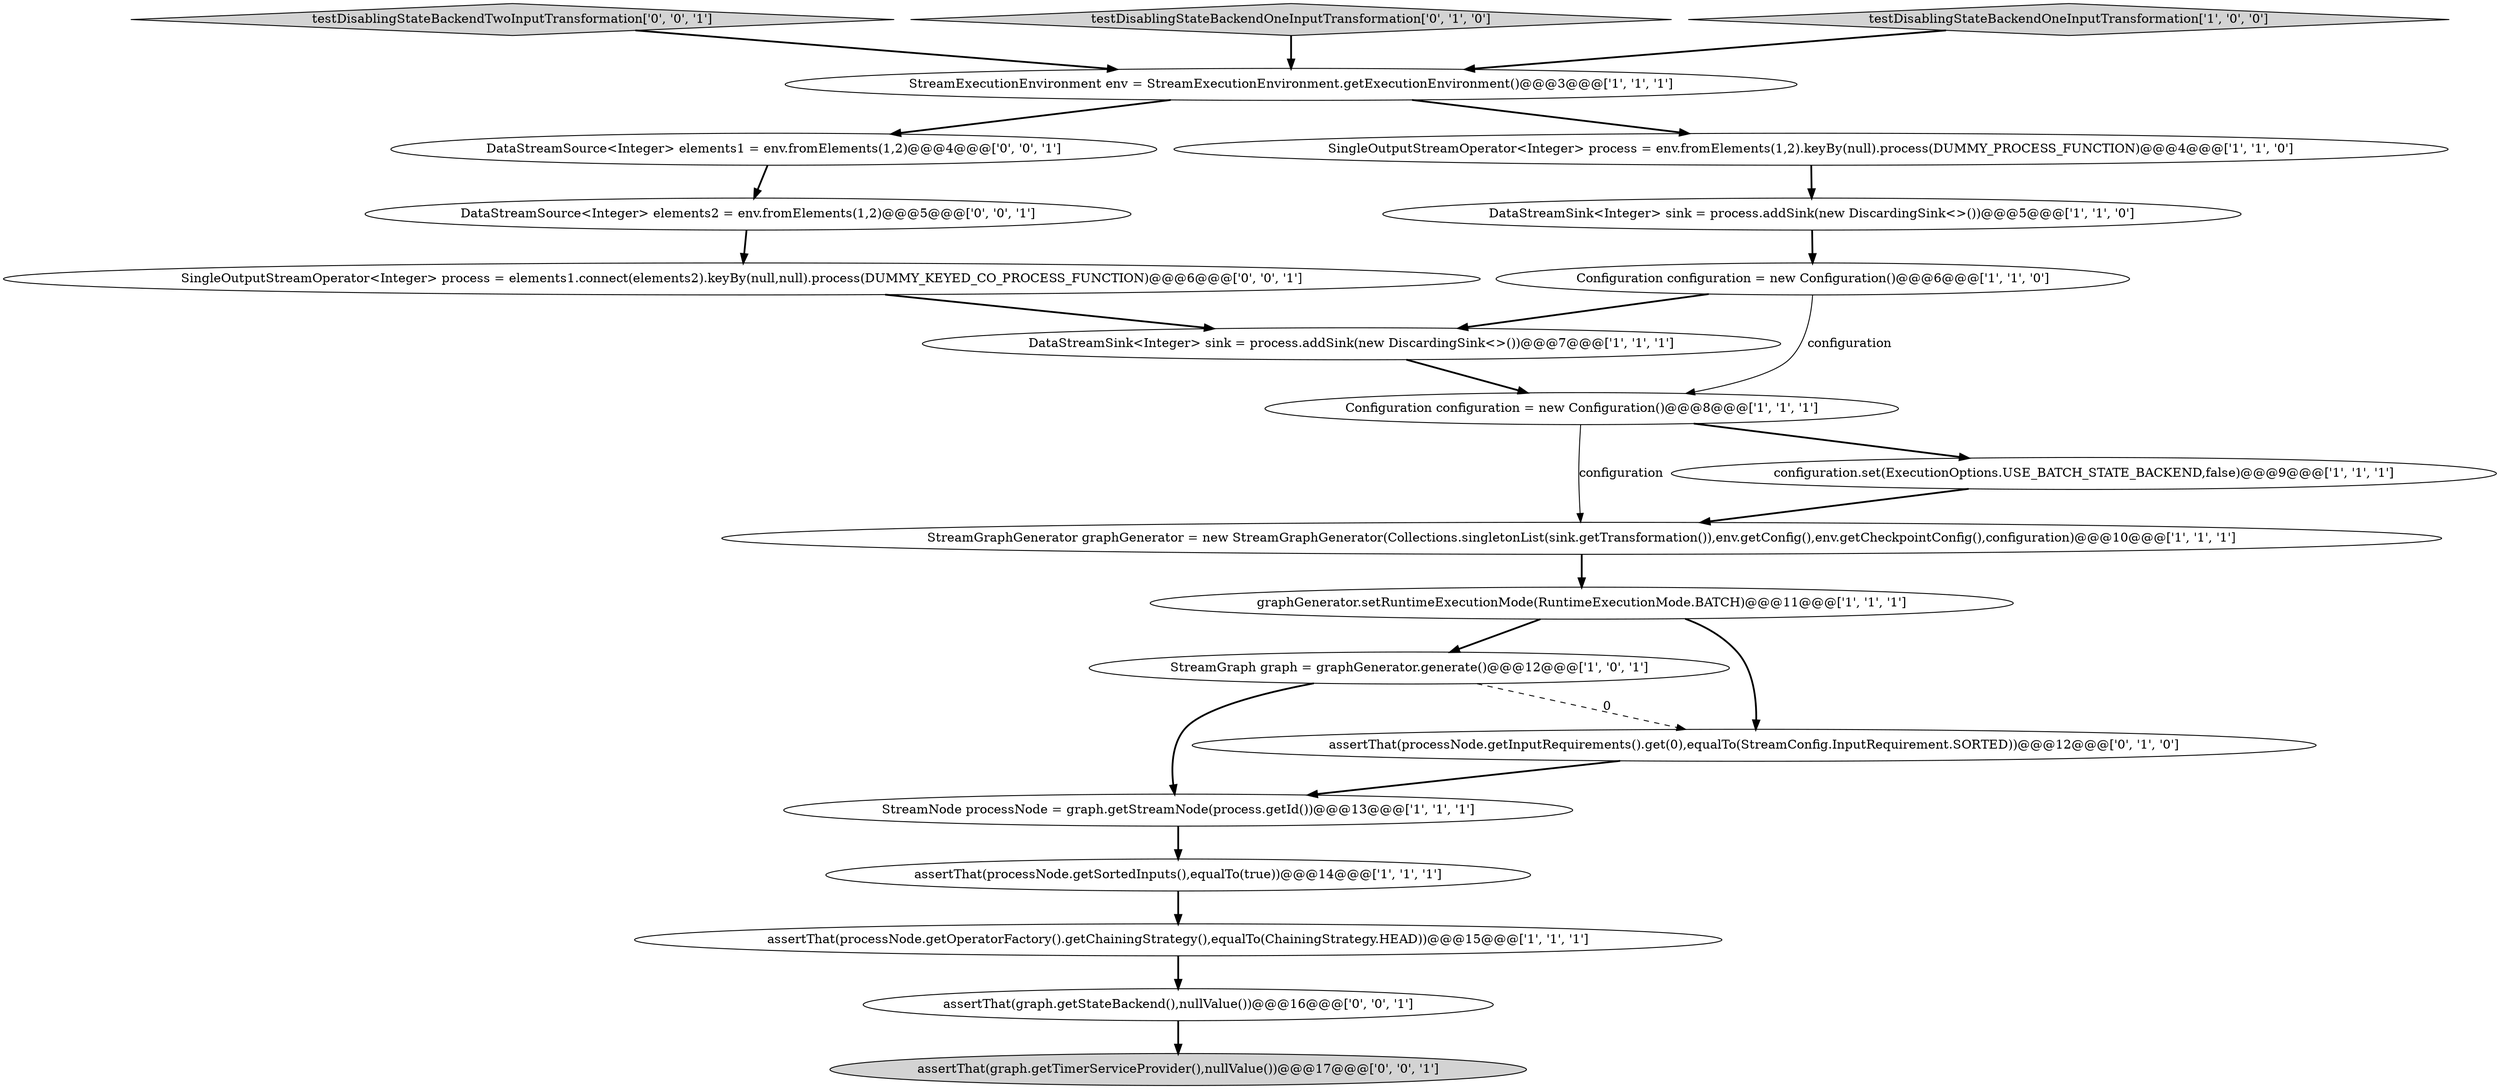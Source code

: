 digraph {
7 [style = filled, label = "DataStreamSink<Integer> sink = process.addSink(new DiscardingSink<>())@@@5@@@['1', '1', '0']", fillcolor = white, shape = ellipse image = "AAA0AAABBB1BBB"];
8 [style = filled, label = "StreamGraph graph = graphGenerator.generate()@@@12@@@['1', '0', '1']", fillcolor = white, shape = ellipse image = "AAA0AAABBB1BBB"];
2 [style = filled, label = "graphGenerator.setRuntimeExecutionMode(RuntimeExecutionMode.BATCH)@@@11@@@['1', '1', '1']", fillcolor = white, shape = ellipse image = "AAA0AAABBB1BBB"];
10 [style = filled, label = "assertThat(processNode.getOperatorFactory().getChainingStrategy(),equalTo(ChainingStrategy.HEAD))@@@15@@@['1', '1', '1']", fillcolor = white, shape = ellipse image = "AAA0AAABBB1BBB"];
20 [style = filled, label = "DataStreamSource<Integer> elements1 = env.fromElements(1,2)@@@4@@@['0', '0', '1']", fillcolor = white, shape = ellipse image = "AAA0AAABBB3BBB"];
13 [style = filled, label = "StreamGraphGenerator graphGenerator = new StreamGraphGenerator(Collections.singletonList(sink.getTransformation()),env.getConfig(),env.getCheckpointConfig(),configuration)@@@10@@@['1', '1', '1']", fillcolor = white, shape = ellipse image = "AAA0AAABBB1BBB"];
16 [style = filled, label = "testDisablingStateBackendTwoInputTransformation['0', '0', '1']", fillcolor = lightgray, shape = diamond image = "AAA0AAABBB3BBB"];
17 [style = filled, label = "assertThat(graph.getStateBackend(),nullValue())@@@16@@@['0', '0', '1']", fillcolor = white, shape = ellipse image = "AAA0AAABBB3BBB"];
4 [style = filled, label = "DataStreamSink<Integer> sink = process.addSink(new DiscardingSink<>())@@@7@@@['1', '1', '1']", fillcolor = white, shape = ellipse image = "AAA0AAABBB1BBB"];
19 [style = filled, label = "DataStreamSource<Integer> elements2 = env.fromElements(1,2)@@@5@@@['0', '0', '1']", fillcolor = white, shape = ellipse image = "AAA0AAABBB3BBB"];
14 [style = filled, label = "assertThat(processNode.getInputRequirements().get(0),equalTo(StreamConfig.InputRequirement.SORTED))@@@12@@@['0', '1', '0']", fillcolor = white, shape = ellipse image = "AAA1AAABBB2BBB"];
11 [style = filled, label = "assertThat(processNode.getSortedInputs(),equalTo(true))@@@14@@@['1', '1', '1']", fillcolor = white, shape = ellipse image = "AAA0AAABBB1BBB"];
6 [style = filled, label = "SingleOutputStreamOperator<Integer> process = env.fromElements(1,2).keyBy(null).process(DUMMY_PROCESS_FUNCTION)@@@4@@@['1', '1', '0']", fillcolor = white, shape = ellipse image = "AAA0AAABBB1BBB"];
15 [style = filled, label = "testDisablingStateBackendOneInputTransformation['0', '1', '0']", fillcolor = lightgray, shape = diamond image = "AAA0AAABBB2BBB"];
3 [style = filled, label = "StreamExecutionEnvironment env = StreamExecutionEnvironment.getExecutionEnvironment()@@@3@@@['1', '1', '1']", fillcolor = white, shape = ellipse image = "AAA0AAABBB1BBB"];
21 [style = filled, label = "assertThat(graph.getTimerServiceProvider(),nullValue())@@@17@@@['0', '0', '1']", fillcolor = lightgray, shape = ellipse image = "AAA0AAABBB3BBB"];
0 [style = filled, label = "StreamNode processNode = graph.getStreamNode(process.getId())@@@13@@@['1', '1', '1']", fillcolor = white, shape = ellipse image = "AAA0AAABBB1BBB"];
9 [style = filled, label = "Configuration configuration = new Configuration()@@@6@@@['1', '1', '0']", fillcolor = white, shape = ellipse image = "AAA0AAABBB1BBB"];
12 [style = filled, label = "configuration.set(ExecutionOptions.USE_BATCH_STATE_BACKEND,false)@@@9@@@['1', '1', '1']", fillcolor = white, shape = ellipse image = "AAA0AAABBB1BBB"];
1 [style = filled, label = "testDisablingStateBackendOneInputTransformation['1', '0', '0']", fillcolor = lightgray, shape = diamond image = "AAA0AAABBB1BBB"];
5 [style = filled, label = "Configuration configuration = new Configuration()@@@8@@@['1', '1', '1']", fillcolor = white, shape = ellipse image = "AAA0AAABBB1BBB"];
18 [style = filled, label = "SingleOutputStreamOperator<Integer> process = elements1.connect(elements2).keyBy(null,null).process(DUMMY_KEYED_CO_PROCESS_FUNCTION)@@@6@@@['0', '0', '1']", fillcolor = white, shape = ellipse image = "AAA0AAABBB3BBB"];
8->14 [style = dashed, label="0"];
9->4 [style = bold, label=""];
10->17 [style = bold, label=""];
8->0 [style = bold, label=""];
17->21 [style = bold, label=""];
7->9 [style = bold, label=""];
4->5 [style = bold, label=""];
14->0 [style = bold, label=""];
0->11 [style = bold, label=""];
3->20 [style = bold, label=""];
2->8 [style = bold, label=""];
12->13 [style = bold, label=""];
20->19 [style = bold, label=""];
3->6 [style = bold, label=""];
1->3 [style = bold, label=""];
11->10 [style = bold, label=""];
16->3 [style = bold, label=""];
9->5 [style = solid, label="configuration"];
15->3 [style = bold, label=""];
5->13 [style = solid, label="configuration"];
5->12 [style = bold, label=""];
2->14 [style = bold, label=""];
6->7 [style = bold, label=""];
13->2 [style = bold, label=""];
19->18 [style = bold, label=""];
18->4 [style = bold, label=""];
}
